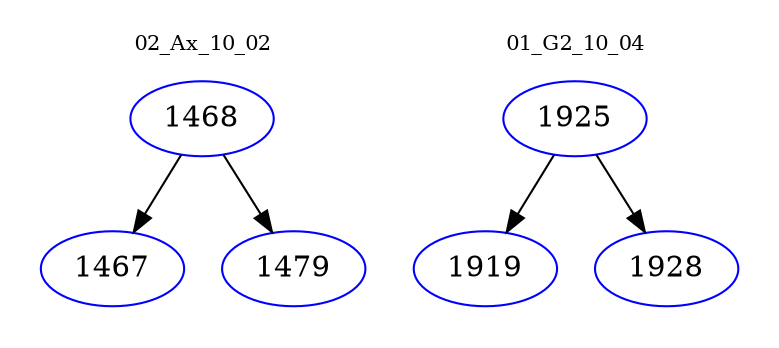 digraph{
subgraph cluster_0 {
color = white
label = "02_Ax_10_02";
fontsize=10;
T0_1468 [label="1468", color="blue"]
T0_1468 -> T0_1467 [color="black"]
T0_1467 [label="1467", color="blue"]
T0_1468 -> T0_1479 [color="black"]
T0_1479 [label="1479", color="blue"]
}
subgraph cluster_1 {
color = white
label = "01_G2_10_04";
fontsize=10;
T1_1925 [label="1925", color="blue"]
T1_1925 -> T1_1919 [color="black"]
T1_1919 [label="1919", color="blue"]
T1_1925 -> T1_1928 [color="black"]
T1_1928 [label="1928", color="blue"]
}
}

